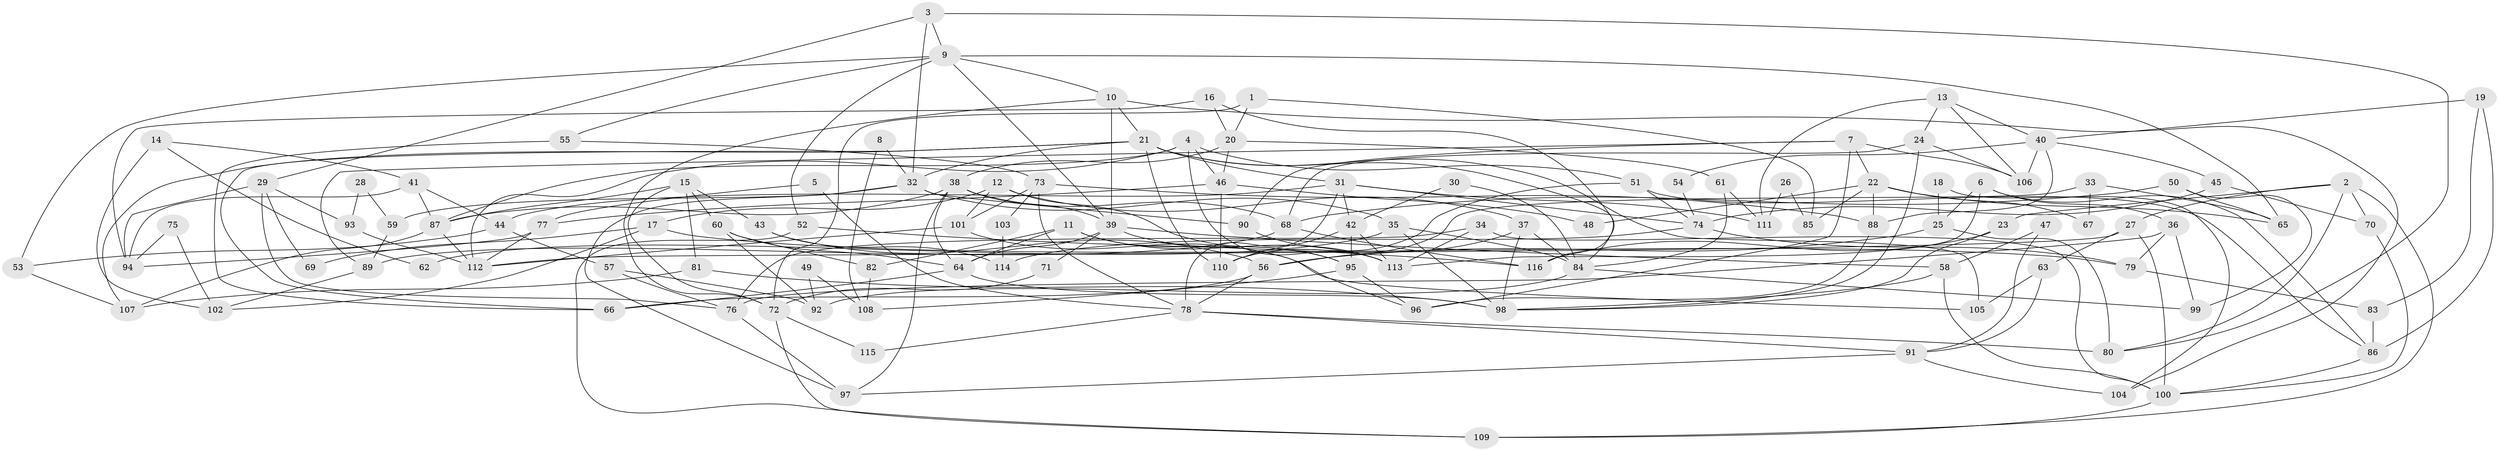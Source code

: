 // Generated by graph-tools (version 1.1) at 2025/36/03/09/25 02:36:11]
// undirected, 116 vertices, 232 edges
graph export_dot {
graph [start="1"]
  node [color=gray90,style=filled];
  1;
  2;
  3;
  4;
  5;
  6;
  7;
  8;
  9;
  10;
  11;
  12;
  13;
  14;
  15;
  16;
  17;
  18;
  19;
  20;
  21;
  22;
  23;
  24;
  25;
  26;
  27;
  28;
  29;
  30;
  31;
  32;
  33;
  34;
  35;
  36;
  37;
  38;
  39;
  40;
  41;
  42;
  43;
  44;
  45;
  46;
  47;
  48;
  49;
  50;
  51;
  52;
  53;
  54;
  55;
  56;
  57;
  58;
  59;
  60;
  61;
  62;
  63;
  64;
  65;
  66;
  67;
  68;
  69;
  70;
  71;
  72;
  73;
  74;
  75;
  76;
  77;
  78;
  79;
  80;
  81;
  82;
  83;
  84;
  85;
  86;
  87;
  88;
  89;
  90;
  91;
  92;
  93;
  94;
  95;
  96;
  97;
  98;
  99;
  100;
  101;
  102;
  103;
  104;
  105;
  106;
  107;
  108;
  109;
  110;
  111;
  112;
  113;
  114;
  115;
  116;
  1 -- 72;
  1 -- 20;
  1 -- 85;
  2 -- 27;
  2 -- 109;
  2 -- 23;
  2 -- 70;
  2 -- 80;
  3 -- 80;
  3 -- 9;
  3 -- 29;
  3 -- 32;
  4 -- 87;
  4 -- 113;
  4 -- 46;
  4 -- 51;
  4 -- 112;
  5 -- 77;
  5 -- 78;
  6 -- 36;
  6 -- 86;
  6 -- 25;
  6 -- 113;
  7 -- 90;
  7 -- 96;
  7 -- 22;
  7 -- 89;
  7 -- 106;
  8 -- 32;
  8 -- 108;
  9 -- 10;
  9 -- 55;
  9 -- 39;
  9 -- 52;
  9 -- 53;
  9 -- 65;
  10 -- 21;
  10 -- 39;
  10 -- 72;
  10 -- 104;
  11 -- 113;
  11 -- 64;
  11 -- 82;
  11 -- 96;
  12 -- 101;
  12 -- 37;
  12 -- 17;
  12 -- 95;
  13 -- 40;
  13 -- 106;
  13 -- 24;
  13 -- 111;
  14 -- 41;
  14 -- 102;
  14 -- 62;
  15 -- 81;
  15 -- 87;
  15 -- 43;
  15 -- 60;
  15 -- 72;
  16 -- 94;
  16 -- 116;
  16 -- 20;
  17 -- 79;
  17 -- 69;
  17 -- 102;
  18 -- 104;
  18 -- 25;
  19 -- 83;
  19 -- 40;
  19 -- 86;
  20 -- 38;
  20 -- 46;
  20 -- 61;
  21 -- 107;
  21 -- 31;
  21 -- 32;
  21 -- 66;
  21 -- 84;
  21 -- 105;
  21 -- 110;
  22 -- 88;
  22 -- 48;
  22 -- 65;
  22 -- 67;
  22 -- 85;
  23 -- 98;
  23 -- 116;
  24 -- 98;
  24 -- 68;
  24 -- 106;
  25 -- 56;
  25 -- 80;
  26 -- 111;
  26 -- 85;
  27 -- 112;
  27 -- 100;
  27 -- 63;
  28 -- 93;
  28 -- 59;
  29 -- 94;
  29 -- 69;
  29 -- 76;
  29 -- 93;
  30 -- 84;
  30 -- 42;
  31 -- 111;
  31 -- 42;
  31 -- 44;
  31 -- 74;
  31 -- 78;
  32 -- 35;
  32 -- 59;
  32 -- 90;
  32 -- 97;
  33 -- 110;
  33 -- 65;
  33 -- 67;
  34 -- 100;
  34 -- 113;
  34 -- 76;
  35 -- 84;
  35 -- 62;
  35 -- 98;
  36 -- 76;
  36 -- 99;
  36 -- 79;
  37 -- 98;
  37 -- 56;
  37 -- 84;
  38 -- 68;
  38 -- 97;
  38 -- 39;
  38 -- 64;
  38 -- 87;
  39 -- 58;
  39 -- 64;
  39 -- 71;
  39 -- 95;
  40 -- 106;
  40 -- 45;
  40 -- 54;
  40 -- 88;
  41 -- 87;
  41 -- 44;
  41 -- 94;
  42 -- 110;
  42 -- 95;
  42 -- 113;
  43 -- 56;
  43 -- 114;
  44 -- 57;
  44 -- 53;
  45 -- 70;
  45 -- 74;
  46 -- 48;
  46 -- 77;
  46 -- 110;
  47 -- 91;
  47 -- 58;
  49 -- 108;
  49 -- 92;
  50 -- 68;
  50 -- 65;
  50 -- 99;
  51 -- 110;
  51 -- 74;
  51 -- 86;
  52 -- 109;
  52 -- 116;
  53 -- 107;
  54 -- 74;
  55 -- 66;
  55 -- 73;
  56 -- 78;
  56 -- 66;
  57 -- 92;
  57 -- 76;
  58 -- 98;
  58 -- 100;
  59 -- 89;
  60 -- 64;
  60 -- 82;
  60 -- 92;
  61 -- 84;
  61 -- 111;
  63 -- 91;
  63 -- 105;
  64 -- 66;
  64 -- 98;
  68 -- 116;
  68 -- 89;
  70 -- 100;
  71 -- 72;
  72 -- 109;
  72 -- 115;
  73 -- 88;
  73 -- 78;
  73 -- 101;
  73 -- 103;
  74 -- 79;
  74 -- 114;
  75 -- 94;
  75 -- 102;
  76 -- 97;
  77 -- 112;
  77 -- 94;
  78 -- 80;
  78 -- 91;
  78 -- 115;
  79 -- 83;
  81 -- 98;
  81 -- 107;
  82 -- 108;
  83 -- 86;
  84 -- 92;
  84 -- 99;
  86 -- 100;
  87 -- 112;
  87 -- 107;
  88 -- 96;
  89 -- 102;
  90 -- 113;
  91 -- 97;
  91 -- 104;
  93 -- 112;
  95 -- 96;
  95 -- 108;
  100 -- 109;
  101 -- 105;
  101 -- 112;
  103 -- 114;
}
